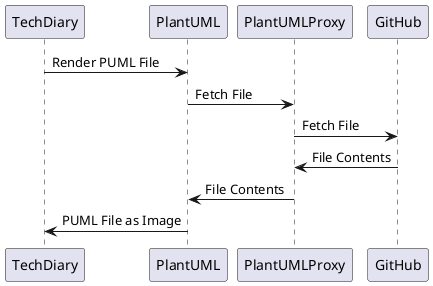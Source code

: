 This file contains 2 UML diagrams description.

@startuml
TechDiary -> PlantUML : Render PUML File
PlantUML -> PlantUMLProxy: Fetch File 
PlantUMLProxy -> GitHub : Fetch File
GitHub -> PlantUMLProxy : File Contents
PlantUMLProxy -> PlantUML: File Contents
PlantUML -> TechDiary: PUML File as Image
@enduml

@startuml
version
@enduml